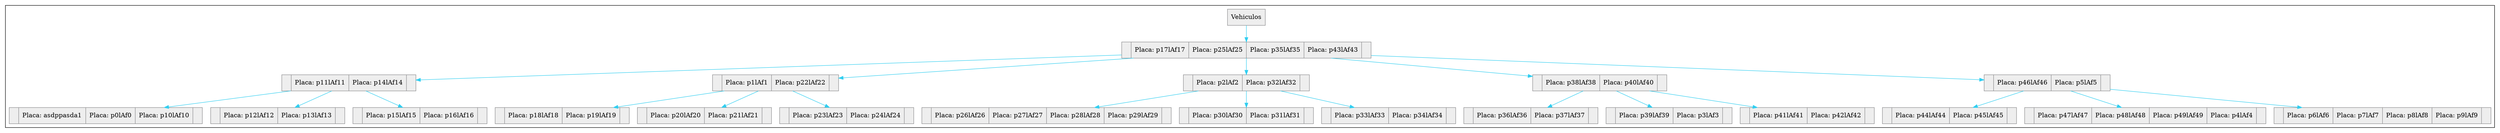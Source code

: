 digraph G {

node[shape=record];
subgraph clusterBTree { 

	 node [shape=record];
node [style=filled];
node [fillcolor="#EEEEEE"];
node [color="#8C8C8E"];
edge [color="#31CEF0"]; 
1160460865[label="|Placa: p17lAf17|Placa: p25lAf25|Placa: p35lAf35|Placa: p43lAf43|"]1247233941[label="|Placa: p11lAf11|Placa: p14lAf14|"]258952499[label="|Placa: asdppasda1|Placa: p0lAf0|Placa: p10lAf10|"]1247233941->258952499
603742814[label="|Placa: p12lAf12|Placa: p13lAf13|"]1247233941->603742814
1160460865->1247233941
1067040082[label="|Placa: p15lAf15|Placa: p16lAf16|"]1247233941->1067040082
1325547227[label="|Placa: p1lAf1|Placa: p22lAf22|"]980546781[label="|Placa: p18lAf18|Placa: p19lAf19|"]1325547227->980546781
2061475679[label="|Placa: p20lAf20|Placa: p21lAf21|"]1325547227->2061475679
1160460865->1325547227
140435067[label="|Placa: p23lAf23|Placa: p24lAf24|"]1325547227->140435067
1450495309[label="|Placa: p2lAf2|Placa: p32lAf32|"]1670782018[label="|Placa: p26lAf26|Placa: p27lAf27|Placa: p28lAf28|Placa: p29lAf29|"]1450495309->1670782018
1706377736[label="|Placa: p30lAf30|Placa: p31lAf31|"]1450495309->1706377736
1160460865->1450495309
468121027[label="|Placa: p33lAf33|Placa: p34lAf34|"]1450495309->468121027
1804094807[label="|Placa: p38lAf38|Placa: p40lAf40|"]951007336[label="|Placa: p36lAf36|Placa: p37lAf37|"]1804094807->951007336
2001049719[label="|Placa: p39lAf39|Placa: p3lAf3|"]1804094807->2001049719
1160460865->1804094807
1528902577[label="|Placa: p41lAf41|Placa: p42lAf42|"]1804094807->1528902577
Vehiculos->1160460865
1927950199[label="|Placa: p46lAf46|Placa: p5lAf5|"]868693306[label="|Placa: p44lAf44|Placa: p45lAf45|"]1927950199->868693306
1746572565[label="|Placa: p47lAf47|Placa: p48lAf48|Placa: p49lAf49|Placa: p4lAf4|"]1927950199->1746572565
1160460865->1927950199
989110044[label="|Placa: p6lAf6|Placa: p7lAf7|Placa: p8lAf8|Placa: p9lAf9|"]1927950199->989110044
}

}

